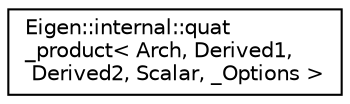 digraph "Graphical Class Hierarchy"
{
  edge [fontname="Helvetica",fontsize="10",labelfontname="Helvetica",labelfontsize="10"];
  node [fontname="Helvetica",fontsize="10",shape=record];
  rankdir="LR";
  Node1 [label="Eigen::internal::quat\l_product\< Arch, Derived1,\l Derived2, Scalar, _Options \>",height=0.2,width=0.4,color="black", fillcolor="white", style="filled",URL="$struct_eigen_1_1internal_1_1quat__product.html"];
}
